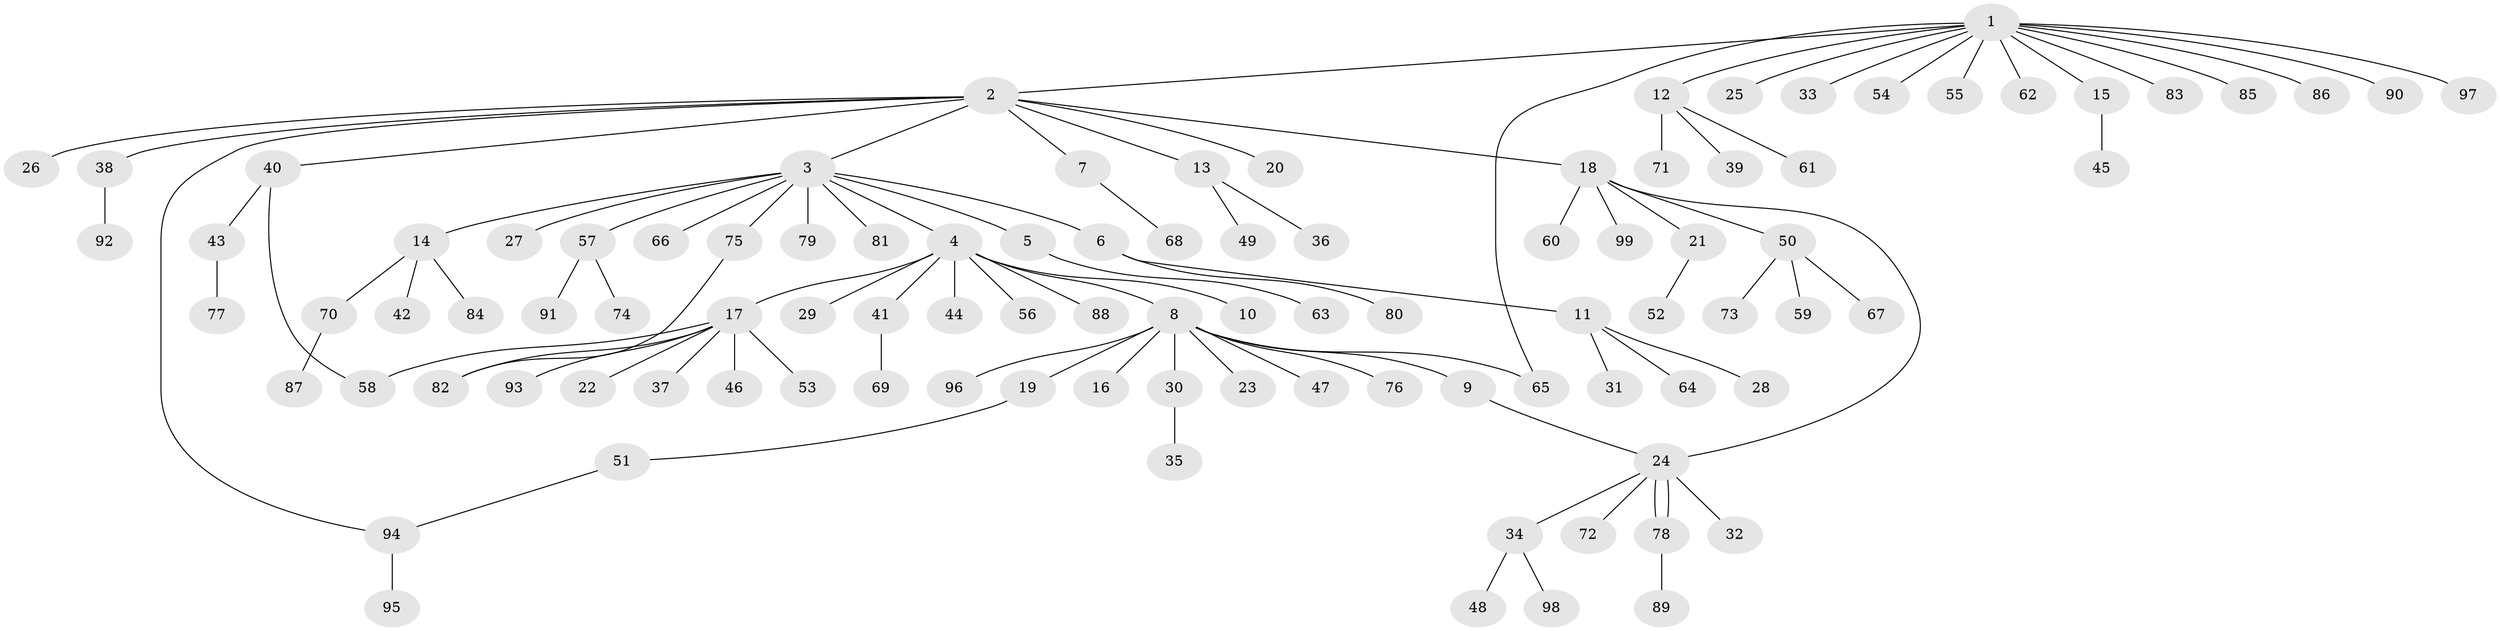 // Generated by graph-tools (version 1.1) at 2025/11/02/27/25 16:11:12]
// undirected, 99 vertices, 104 edges
graph export_dot {
graph [start="1"]
  node [color=gray90,style=filled];
  1;
  2;
  3;
  4;
  5;
  6;
  7;
  8;
  9;
  10;
  11;
  12;
  13;
  14;
  15;
  16;
  17;
  18;
  19;
  20;
  21;
  22;
  23;
  24;
  25;
  26;
  27;
  28;
  29;
  30;
  31;
  32;
  33;
  34;
  35;
  36;
  37;
  38;
  39;
  40;
  41;
  42;
  43;
  44;
  45;
  46;
  47;
  48;
  49;
  50;
  51;
  52;
  53;
  54;
  55;
  56;
  57;
  58;
  59;
  60;
  61;
  62;
  63;
  64;
  65;
  66;
  67;
  68;
  69;
  70;
  71;
  72;
  73;
  74;
  75;
  76;
  77;
  78;
  79;
  80;
  81;
  82;
  83;
  84;
  85;
  86;
  87;
  88;
  89;
  90;
  91;
  92;
  93;
  94;
  95;
  96;
  97;
  98;
  99;
  1 -- 2;
  1 -- 12;
  1 -- 15;
  1 -- 25;
  1 -- 33;
  1 -- 54;
  1 -- 55;
  1 -- 62;
  1 -- 65;
  1 -- 83;
  1 -- 85;
  1 -- 86;
  1 -- 90;
  1 -- 97;
  2 -- 3;
  2 -- 7;
  2 -- 13;
  2 -- 18;
  2 -- 20;
  2 -- 26;
  2 -- 38;
  2 -- 40;
  2 -- 94;
  3 -- 4;
  3 -- 5;
  3 -- 6;
  3 -- 14;
  3 -- 27;
  3 -- 57;
  3 -- 66;
  3 -- 75;
  3 -- 79;
  3 -- 81;
  4 -- 8;
  4 -- 10;
  4 -- 17;
  4 -- 29;
  4 -- 41;
  4 -- 44;
  4 -- 56;
  4 -- 88;
  5 -- 63;
  6 -- 11;
  6 -- 80;
  7 -- 68;
  8 -- 9;
  8 -- 16;
  8 -- 19;
  8 -- 23;
  8 -- 30;
  8 -- 47;
  8 -- 65;
  8 -- 76;
  8 -- 96;
  9 -- 24;
  11 -- 28;
  11 -- 31;
  11 -- 64;
  12 -- 39;
  12 -- 61;
  12 -- 71;
  13 -- 36;
  13 -- 49;
  14 -- 42;
  14 -- 70;
  14 -- 84;
  15 -- 45;
  17 -- 22;
  17 -- 37;
  17 -- 46;
  17 -- 53;
  17 -- 58;
  17 -- 82;
  17 -- 93;
  18 -- 21;
  18 -- 24;
  18 -- 50;
  18 -- 60;
  18 -- 99;
  19 -- 51;
  21 -- 52;
  24 -- 32;
  24 -- 34;
  24 -- 72;
  24 -- 78;
  24 -- 78;
  30 -- 35;
  34 -- 48;
  34 -- 98;
  38 -- 92;
  40 -- 43;
  40 -- 58;
  41 -- 69;
  43 -- 77;
  50 -- 59;
  50 -- 67;
  50 -- 73;
  51 -- 94;
  57 -- 74;
  57 -- 91;
  70 -- 87;
  75 -- 82;
  78 -- 89;
  94 -- 95;
}
